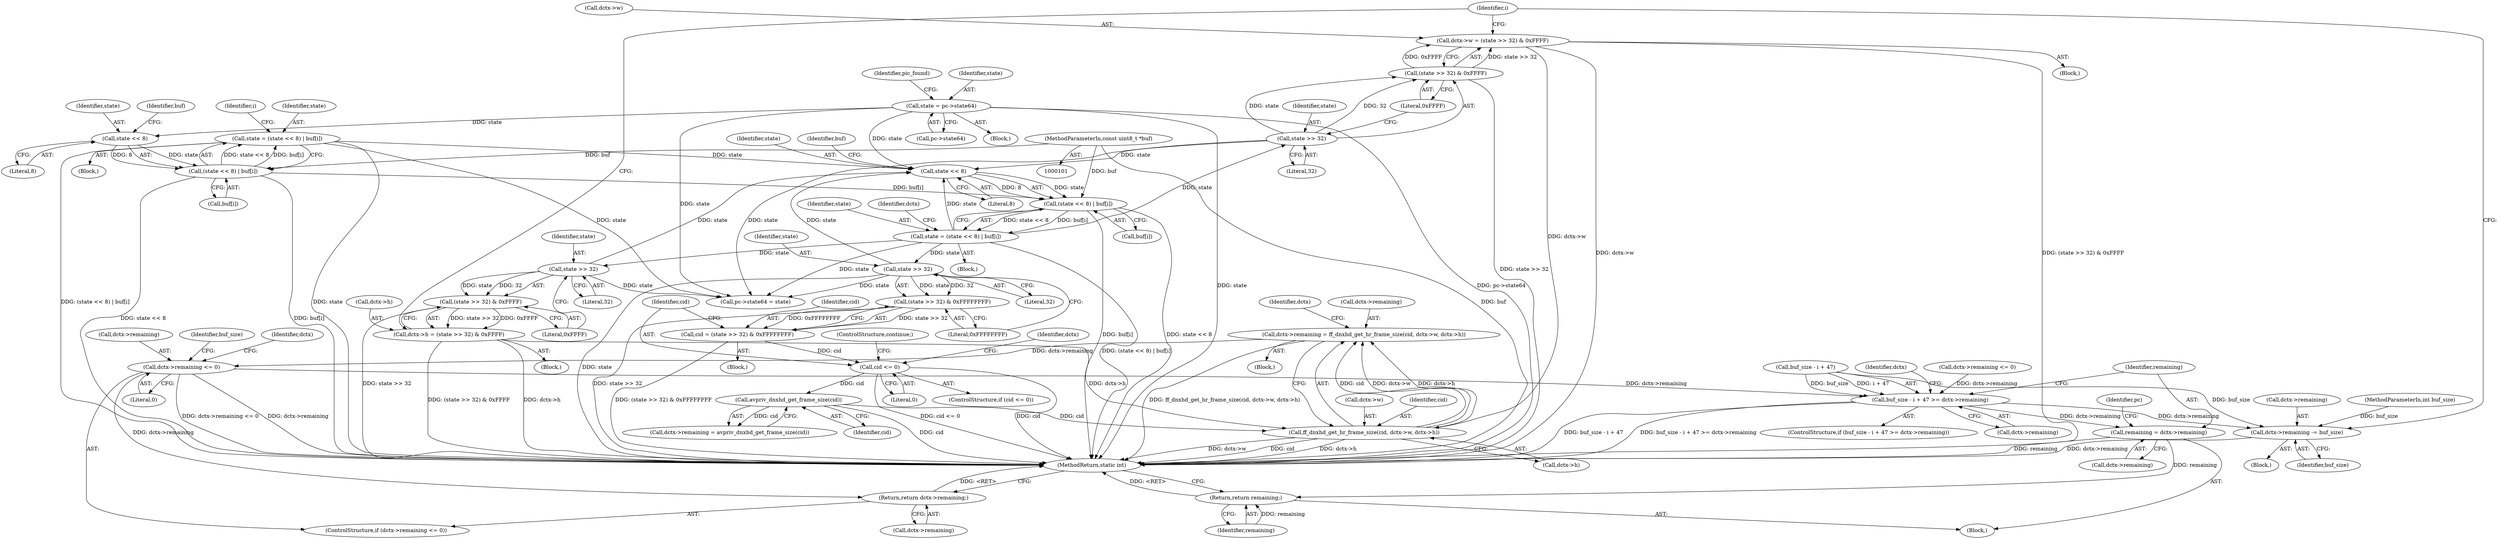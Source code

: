 digraph "0_FFmpeg_611b35627488a8d0763e75c25ee0875c5b7987dd@API" {
"1000269" [label="(Call,dctx->remaining = ff_dnxhd_get_hr_frame_size(cid, dctx->w, dctx->h))"];
"1000273" [label="(Call,ff_dnxhd_get_hr_frame_size(cid, dctx->w, dctx->h))"];
"1000260" [label="(Call,avpriv_dnxhd_get_frame_size(cid))"];
"1000252" [label="(Call,cid <= 0)"];
"1000244" [label="(Call,cid = (state >> 32) & 0xFFFFFFFF)"];
"1000246" [label="(Call,(state >> 32) & 0xFFFFFFFF)"];
"1000247" [label="(Call,state >> 32)"];
"1000193" [label="(Call,state = (state << 8) | buf[i])"];
"1000195" [label="(Call,(state << 8) | buf[i])"];
"1000196" [label="(Call,state << 8)"];
"1000143" [label="(Call,state = (state << 8) | buf[i])"];
"1000145" [label="(Call,(state << 8) | buf[i])"];
"1000146" [label="(Call,state << 8)"];
"1000114" [label="(Call,state = pc->state64)"];
"1000103" [label="(MethodParameterIn,const uint8_t *buf)"];
"1000231" [label="(Call,state >> 32)"];
"1000214" [label="(Call,state >> 32)"];
"1000226" [label="(Call,dctx->w = (state >> 32) & 0xFFFF)"];
"1000230" [label="(Call,(state >> 32) & 0xFFFF)"];
"1000209" [label="(Call,dctx->h = (state >> 32) & 0xFFFF)"];
"1000213" [label="(Call,(state >> 32) & 0xFFFF)"];
"1000282" [label="(Call,dctx->remaining <= 0)"];
"1000287" [label="(Return,return dctx->remaining;)"];
"1000292" [label="(Call,buf_size - i + 47 >= dctx->remaining)"];
"1000303" [label="(Call,remaining = dctx->remaining)"];
"1000329" [label="(Return,return remaining;)"];
"1000333" [label="(Call,dctx->remaining -= buf_size)"];
"1000227" [label="(Call,dctx->w)"];
"1000283" [label="(Call,dctx->remaining)"];
"1000226" [label="(Call,dctx->w = (state >> 32) & 0xFFFF)"];
"1000275" [label="(Call,dctx->w)"];
"1000252" [label="(Call,cid <= 0)"];
"1000335" [label="(Identifier,dctx)"];
"1000187" [label="(Identifier,i)"];
"1000250" [label="(Literal,0xFFFFFFFF)"];
"1000213" [label="(Call,(state >> 32) & 0xFFFF)"];
"1000233" [label="(Literal,32)"];
"1000301" [label="(Block,)"];
"1000332" [label="(Block,)"];
"1000260" [label="(Call,avpriv_dnxhd_get_frame_size(cid))"];
"1000298" [label="(Call,dctx->remaining)"];
"1000268" [label="(Block,)"];
"1000225" [label="(Block,)"];
"1000188" [label="(Block,)"];
"1000246" [label="(Call,(state >> 32) & 0xFFFFFFFF)"];
"1000270" [label="(Call,dctx->remaining)"];
"1000199" [label="(Call,buf[i])"];
"1000209" [label="(Call,dctx->h = (state >> 32) & 0xFFFF)"];
"1000116" [label="(Call,pc->state64)"];
"1000258" [label="(Identifier,dctx)"];
"1000330" [label="(Identifier,remaining)"];
"1000194" [label="(Identifier,state)"];
"1000329" [label="(Return,return remaining;)"];
"1000286" [label="(Literal,0)"];
"1000253" [label="(Identifier,cid)"];
"1000115" [label="(Identifier,state)"];
"1000333" [label="(Call,dctx->remaining -= buf_size)"];
"1000230" [label="(Call,(state >> 32) & 0xFFFF)"];
"1000198" [label="(Literal,8)"];
"1000261" [label="(Identifier,cid)"];
"1000105" [label="(Block,)"];
"1000217" [label="(Literal,0xFFFF)"];
"1000144" [label="(Identifier,state)"];
"1000284" [label="(Identifier,dctx)"];
"1000242" [label="(Block,)"];
"1000245" [label="(Identifier,cid)"];
"1000282" [label="(Call,dctx->remaining <= 0)"];
"1000148" [label="(Literal,8)"];
"1000287" [label="(Return,return dctx->remaining;)"];
"1000303" [label="(Call,remaining = dctx->remaining)"];
"1000232" [label="(Identifier,state)"];
"1000154" [label="(Identifier,i)"];
"1000334" [label="(Call,dctx->remaining)"];
"1000305" [label="(Call,dctx->remaining)"];
"1000216" [label="(Literal,32)"];
"1000104" [label="(MethodParameterIn,int buf_size)"];
"1000263" [label="(Call,dctx->remaining <= 0)"];
"1000143" [label="(Call,state = (state << 8) | buf[i])"];
"1000254" [label="(Literal,0)"];
"1000114" [label="(Call,state = pc->state64)"];
"1000291" [label="(ControlStructure,if (buf_size - i + 47 >= dctx->remaining))"];
"1000200" [label="(Identifier,buf)"];
"1000195" [label="(Call,(state << 8) | buf[i])"];
"1000337" [label="(Identifier,buf_size)"];
"1000142" [label="(Block,)"];
"1000292" [label="(Call,buf_size - i + 47 >= dctx->remaining)"];
"1000269" [label="(Call,dctx->remaining = ff_dnxhd_get_hr_frame_size(cid, dctx->w, dctx->h))"];
"1000234" [label="(Literal,0xFFFF)"];
"1000197" [label="(Identifier,state)"];
"1000248" [label="(Identifier,state)"];
"1000244" [label="(Call,cid = (state >> 32) & 0xFFFFFFFF)"];
"1000146" [label="(Call,state << 8)"];
"1000121" [label="(Identifier,pic_found)"];
"1000196" [label="(Call,state << 8)"];
"1000149" [label="(Call,buf[i])"];
"1000293" [label="(Call,buf_size - i + 47)"];
"1000304" [label="(Identifier,remaining)"];
"1000147" [label="(Identifier,state)"];
"1000193" [label="(Call,state = (state << 8) | buf[i])"];
"1000255" [label="(ControlStructure,continue;)"];
"1000294" [label="(Identifier,buf_size)"];
"1000288" [label="(Call,dctx->remaining)"];
"1000289" [label="(Identifier,dctx)"];
"1000150" [label="(Identifier,buf)"];
"1000210" [label="(Call,dctx->h)"];
"1000390" [label="(Call,pc->state64 = state)"];
"1000247" [label="(Call,state >> 32)"];
"1000251" [label="(ControlStructure,if (cid <= 0))"];
"1000256" [label="(Call,dctx->remaining = avpriv_dnxhd_get_frame_size(cid))"];
"1000145" [label="(Call,(state << 8) | buf[i])"];
"1000214" [label="(Call,state >> 32)"];
"1000397" [label="(MethodReturn,static int)"];
"1000281" [label="(ControlStructure,if (dctx->remaining <= 0))"];
"1000205" [label="(Identifier,dctx)"];
"1000249" [label="(Literal,32)"];
"1000103" [label="(MethodParameterIn,const uint8_t *buf)"];
"1000273" [label="(Call,ff_dnxhd_get_hr_frame_size(cid, dctx->w, dctx->h))"];
"1000231" [label="(Call,state >> 32)"];
"1000215" [label="(Identifier,state)"];
"1000208" [label="(Block,)"];
"1000278" [label="(Call,dctx->h)"];
"1000274" [label="(Identifier,cid)"];
"1000310" [label="(Identifier,pc)"];
"1000269" -> "1000268"  [label="AST: "];
"1000269" -> "1000273"  [label="CFG: "];
"1000270" -> "1000269"  [label="AST: "];
"1000273" -> "1000269"  [label="AST: "];
"1000284" -> "1000269"  [label="CFG: "];
"1000269" -> "1000397"  [label="DDG: ff_dnxhd_get_hr_frame_size(cid, dctx->w, dctx->h)"];
"1000273" -> "1000269"  [label="DDG: cid"];
"1000273" -> "1000269"  [label="DDG: dctx->w"];
"1000273" -> "1000269"  [label="DDG: dctx->h"];
"1000269" -> "1000282"  [label="DDG: dctx->remaining"];
"1000273" -> "1000278"  [label="CFG: "];
"1000274" -> "1000273"  [label="AST: "];
"1000275" -> "1000273"  [label="AST: "];
"1000278" -> "1000273"  [label="AST: "];
"1000273" -> "1000397"  [label="DDG: dctx->w"];
"1000273" -> "1000397"  [label="DDG: cid"];
"1000273" -> "1000397"  [label="DDG: dctx->h"];
"1000260" -> "1000273"  [label="DDG: cid"];
"1000226" -> "1000273"  [label="DDG: dctx->w"];
"1000209" -> "1000273"  [label="DDG: dctx->h"];
"1000260" -> "1000256"  [label="AST: "];
"1000260" -> "1000261"  [label="CFG: "];
"1000261" -> "1000260"  [label="AST: "];
"1000256" -> "1000260"  [label="CFG: "];
"1000260" -> "1000397"  [label="DDG: cid"];
"1000260" -> "1000256"  [label="DDG: cid"];
"1000252" -> "1000260"  [label="DDG: cid"];
"1000252" -> "1000251"  [label="AST: "];
"1000252" -> "1000254"  [label="CFG: "];
"1000253" -> "1000252"  [label="AST: "];
"1000254" -> "1000252"  [label="AST: "];
"1000255" -> "1000252"  [label="CFG: "];
"1000258" -> "1000252"  [label="CFG: "];
"1000252" -> "1000397"  [label="DDG: cid"];
"1000252" -> "1000397"  [label="DDG: cid <= 0"];
"1000244" -> "1000252"  [label="DDG: cid"];
"1000244" -> "1000242"  [label="AST: "];
"1000244" -> "1000246"  [label="CFG: "];
"1000245" -> "1000244"  [label="AST: "];
"1000246" -> "1000244"  [label="AST: "];
"1000253" -> "1000244"  [label="CFG: "];
"1000244" -> "1000397"  [label="DDG: (state >> 32) & 0xFFFFFFFF"];
"1000246" -> "1000244"  [label="DDG: state >> 32"];
"1000246" -> "1000244"  [label="DDG: 0xFFFFFFFF"];
"1000246" -> "1000250"  [label="CFG: "];
"1000247" -> "1000246"  [label="AST: "];
"1000250" -> "1000246"  [label="AST: "];
"1000246" -> "1000397"  [label="DDG: state >> 32"];
"1000247" -> "1000246"  [label="DDG: state"];
"1000247" -> "1000246"  [label="DDG: 32"];
"1000247" -> "1000249"  [label="CFG: "];
"1000248" -> "1000247"  [label="AST: "];
"1000249" -> "1000247"  [label="AST: "];
"1000250" -> "1000247"  [label="CFG: "];
"1000247" -> "1000397"  [label="DDG: state"];
"1000247" -> "1000196"  [label="DDG: state"];
"1000193" -> "1000247"  [label="DDG: state"];
"1000247" -> "1000390"  [label="DDG: state"];
"1000193" -> "1000188"  [label="AST: "];
"1000193" -> "1000195"  [label="CFG: "];
"1000194" -> "1000193"  [label="AST: "];
"1000195" -> "1000193"  [label="AST: "];
"1000205" -> "1000193"  [label="CFG: "];
"1000193" -> "1000397"  [label="DDG: (state << 8) | buf[i]"];
"1000195" -> "1000193"  [label="DDG: state << 8"];
"1000195" -> "1000193"  [label="DDG: buf[i]"];
"1000193" -> "1000196"  [label="DDG: state"];
"1000193" -> "1000214"  [label="DDG: state"];
"1000193" -> "1000231"  [label="DDG: state"];
"1000193" -> "1000390"  [label="DDG: state"];
"1000195" -> "1000199"  [label="CFG: "];
"1000196" -> "1000195"  [label="AST: "];
"1000199" -> "1000195"  [label="AST: "];
"1000195" -> "1000397"  [label="DDG: buf[i]"];
"1000195" -> "1000397"  [label="DDG: state << 8"];
"1000196" -> "1000195"  [label="DDG: state"];
"1000196" -> "1000195"  [label="DDG: 8"];
"1000145" -> "1000195"  [label="DDG: buf[i]"];
"1000103" -> "1000195"  [label="DDG: buf"];
"1000196" -> "1000198"  [label="CFG: "];
"1000197" -> "1000196"  [label="AST: "];
"1000198" -> "1000196"  [label="AST: "];
"1000200" -> "1000196"  [label="CFG: "];
"1000143" -> "1000196"  [label="DDG: state"];
"1000114" -> "1000196"  [label="DDG: state"];
"1000231" -> "1000196"  [label="DDG: state"];
"1000214" -> "1000196"  [label="DDG: state"];
"1000143" -> "1000142"  [label="AST: "];
"1000143" -> "1000145"  [label="CFG: "];
"1000144" -> "1000143"  [label="AST: "];
"1000145" -> "1000143"  [label="AST: "];
"1000154" -> "1000143"  [label="CFG: "];
"1000143" -> "1000397"  [label="DDG: state"];
"1000143" -> "1000397"  [label="DDG: (state << 8) | buf[i]"];
"1000145" -> "1000143"  [label="DDG: state << 8"];
"1000145" -> "1000143"  [label="DDG: buf[i]"];
"1000143" -> "1000390"  [label="DDG: state"];
"1000145" -> "1000149"  [label="CFG: "];
"1000146" -> "1000145"  [label="AST: "];
"1000149" -> "1000145"  [label="AST: "];
"1000145" -> "1000397"  [label="DDG: buf[i]"];
"1000145" -> "1000397"  [label="DDG: state << 8"];
"1000146" -> "1000145"  [label="DDG: state"];
"1000146" -> "1000145"  [label="DDG: 8"];
"1000103" -> "1000145"  [label="DDG: buf"];
"1000146" -> "1000148"  [label="CFG: "];
"1000147" -> "1000146"  [label="AST: "];
"1000148" -> "1000146"  [label="AST: "];
"1000150" -> "1000146"  [label="CFG: "];
"1000114" -> "1000146"  [label="DDG: state"];
"1000114" -> "1000105"  [label="AST: "];
"1000114" -> "1000116"  [label="CFG: "];
"1000115" -> "1000114"  [label="AST: "];
"1000116" -> "1000114"  [label="AST: "];
"1000121" -> "1000114"  [label="CFG: "];
"1000114" -> "1000397"  [label="DDG: state"];
"1000114" -> "1000397"  [label="DDG: pc->state64"];
"1000114" -> "1000390"  [label="DDG: state"];
"1000103" -> "1000101"  [label="AST: "];
"1000103" -> "1000397"  [label="DDG: buf"];
"1000231" -> "1000230"  [label="AST: "];
"1000231" -> "1000233"  [label="CFG: "];
"1000232" -> "1000231"  [label="AST: "];
"1000233" -> "1000231"  [label="AST: "];
"1000234" -> "1000231"  [label="CFG: "];
"1000231" -> "1000230"  [label="DDG: state"];
"1000231" -> "1000230"  [label="DDG: 32"];
"1000231" -> "1000390"  [label="DDG: state"];
"1000214" -> "1000213"  [label="AST: "];
"1000214" -> "1000216"  [label="CFG: "];
"1000215" -> "1000214"  [label="AST: "];
"1000216" -> "1000214"  [label="AST: "];
"1000217" -> "1000214"  [label="CFG: "];
"1000214" -> "1000213"  [label="DDG: state"];
"1000214" -> "1000213"  [label="DDG: 32"];
"1000214" -> "1000390"  [label="DDG: state"];
"1000226" -> "1000225"  [label="AST: "];
"1000226" -> "1000230"  [label="CFG: "];
"1000227" -> "1000226"  [label="AST: "];
"1000230" -> "1000226"  [label="AST: "];
"1000187" -> "1000226"  [label="CFG: "];
"1000226" -> "1000397"  [label="DDG: dctx->w"];
"1000226" -> "1000397"  [label="DDG: (state >> 32) & 0xFFFF"];
"1000230" -> "1000226"  [label="DDG: state >> 32"];
"1000230" -> "1000226"  [label="DDG: 0xFFFF"];
"1000230" -> "1000234"  [label="CFG: "];
"1000234" -> "1000230"  [label="AST: "];
"1000230" -> "1000397"  [label="DDG: state >> 32"];
"1000209" -> "1000208"  [label="AST: "];
"1000209" -> "1000213"  [label="CFG: "];
"1000210" -> "1000209"  [label="AST: "];
"1000213" -> "1000209"  [label="AST: "];
"1000187" -> "1000209"  [label="CFG: "];
"1000209" -> "1000397"  [label="DDG: dctx->h"];
"1000209" -> "1000397"  [label="DDG: (state >> 32) & 0xFFFF"];
"1000213" -> "1000209"  [label="DDG: state >> 32"];
"1000213" -> "1000209"  [label="DDG: 0xFFFF"];
"1000213" -> "1000217"  [label="CFG: "];
"1000217" -> "1000213"  [label="AST: "];
"1000213" -> "1000397"  [label="DDG: state >> 32"];
"1000282" -> "1000281"  [label="AST: "];
"1000282" -> "1000286"  [label="CFG: "];
"1000283" -> "1000282"  [label="AST: "];
"1000286" -> "1000282"  [label="AST: "];
"1000289" -> "1000282"  [label="CFG: "];
"1000294" -> "1000282"  [label="CFG: "];
"1000282" -> "1000397"  [label="DDG: dctx->remaining <= 0"];
"1000282" -> "1000397"  [label="DDG: dctx->remaining"];
"1000282" -> "1000287"  [label="DDG: dctx->remaining"];
"1000282" -> "1000292"  [label="DDG: dctx->remaining"];
"1000287" -> "1000281"  [label="AST: "];
"1000287" -> "1000288"  [label="CFG: "];
"1000288" -> "1000287"  [label="AST: "];
"1000397" -> "1000287"  [label="CFG: "];
"1000287" -> "1000397"  [label="DDG: <RET>"];
"1000292" -> "1000291"  [label="AST: "];
"1000292" -> "1000298"  [label="CFG: "];
"1000293" -> "1000292"  [label="AST: "];
"1000298" -> "1000292"  [label="AST: "];
"1000304" -> "1000292"  [label="CFG: "];
"1000335" -> "1000292"  [label="CFG: "];
"1000292" -> "1000397"  [label="DDG: buf_size - i + 47 >= dctx->remaining"];
"1000292" -> "1000397"  [label="DDG: buf_size - i + 47"];
"1000293" -> "1000292"  [label="DDG: buf_size"];
"1000293" -> "1000292"  [label="DDG: i + 47"];
"1000263" -> "1000292"  [label="DDG: dctx->remaining"];
"1000292" -> "1000303"  [label="DDG: dctx->remaining"];
"1000292" -> "1000333"  [label="DDG: dctx->remaining"];
"1000303" -> "1000301"  [label="AST: "];
"1000303" -> "1000305"  [label="CFG: "];
"1000304" -> "1000303"  [label="AST: "];
"1000305" -> "1000303"  [label="AST: "];
"1000310" -> "1000303"  [label="CFG: "];
"1000303" -> "1000397"  [label="DDG: remaining"];
"1000303" -> "1000329"  [label="DDG: remaining"];
"1000329" -> "1000301"  [label="AST: "];
"1000329" -> "1000330"  [label="CFG: "];
"1000330" -> "1000329"  [label="AST: "];
"1000397" -> "1000329"  [label="CFG: "];
"1000329" -> "1000397"  [label="DDG: <RET>"];
"1000330" -> "1000329"  [label="DDG: remaining"];
"1000333" -> "1000332"  [label="AST: "];
"1000333" -> "1000337"  [label="CFG: "];
"1000334" -> "1000333"  [label="AST: "];
"1000337" -> "1000333"  [label="AST: "];
"1000187" -> "1000333"  [label="CFG: "];
"1000333" -> "1000397"  [label="DDG: dctx->remaining"];
"1000293" -> "1000333"  [label="DDG: buf_size"];
"1000104" -> "1000333"  [label="DDG: buf_size"];
}
